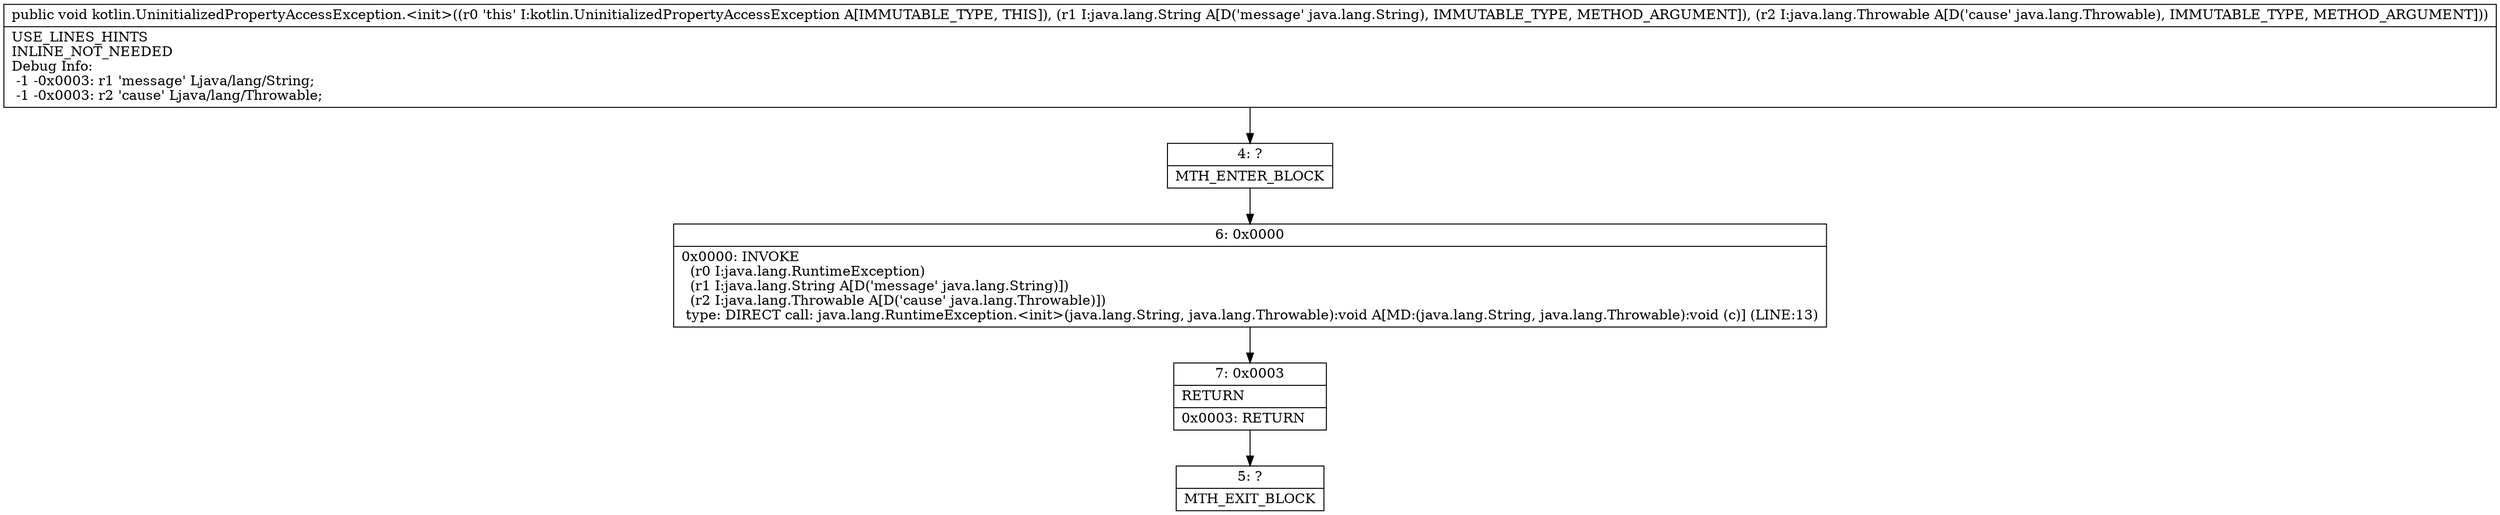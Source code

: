 digraph "CFG forkotlin.UninitializedPropertyAccessException.\<init\>(Ljava\/lang\/String;Ljava\/lang\/Throwable;)V" {
Node_4 [shape=record,label="{4\:\ ?|MTH_ENTER_BLOCK\l}"];
Node_6 [shape=record,label="{6\:\ 0x0000|0x0000: INVOKE  \l  (r0 I:java.lang.RuntimeException)\l  (r1 I:java.lang.String A[D('message' java.lang.String)])\l  (r2 I:java.lang.Throwable A[D('cause' java.lang.Throwable)])\l type: DIRECT call: java.lang.RuntimeException.\<init\>(java.lang.String, java.lang.Throwable):void A[MD:(java.lang.String, java.lang.Throwable):void (c)] (LINE:13)\l}"];
Node_7 [shape=record,label="{7\:\ 0x0003|RETURN\l|0x0003: RETURN   \l}"];
Node_5 [shape=record,label="{5\:\ ?|MTH_EXIT_BLOCK\l}"];
MethodNode[shape=record,label="{public void kotlin.UninitializedPropertyAccessException.\<init\>((r0 'this' I:kotlin.UninitializedPropertyAccessException A[IMMUTABLE_TYPE, THIS]), (r1 I:java.lang.String A[D('message' java.lang.String), IMMUTABLE_TYPE, METHOD_ARGUMENT]), (r2 I:java.lang.Throwable A[D('cause' java.lang.Throwable), IMMUTABLE_TYPE, METHOD_ARGUMENT]))  | USE_LINES_HINTS\lINLINE_NOT_NEEDED\lDebug Info:\l  \-1 \-0x0003: r1 'message' Ljava\/lang\/String;\l  \-1 \-0x0003: r2 'cause' Ljava\/lang\/Throwable;\l}"];
MethodNode -> Node_4;Node_4 -> Node_6;
Node_6 -> Node_7;
Node_7 -> Node_5;
}

